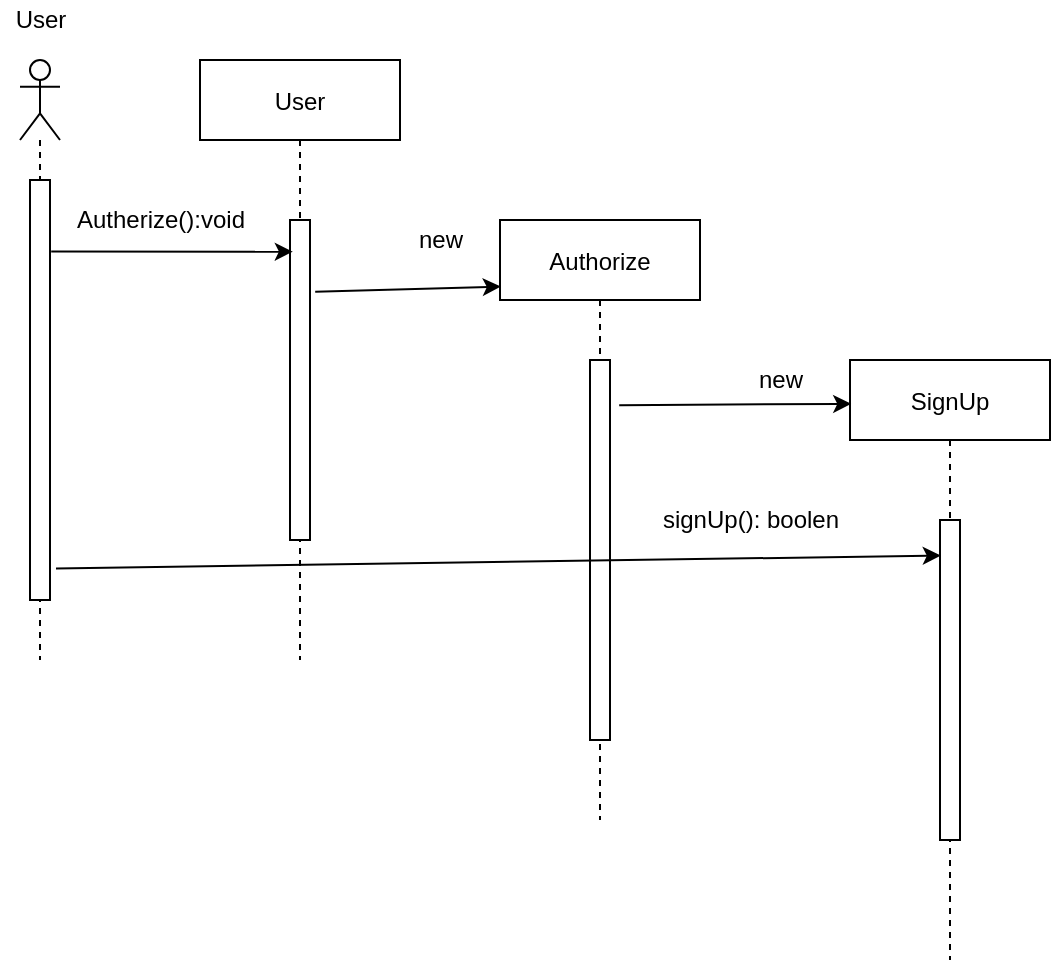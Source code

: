 <mxfile version="13.9.9" type="device"><diagram id="kgpKYQtTHZ0yAKxKKP6v" name="Page-1"><mxGraphModel dx="1874" dy="584" grid="1" gridSize="10" guides="1" tooltips="1" connect="1" arrows="1" fold="1" page="1" pageScale="1" pageWidth="850" pageHeight="1100" math="0" shadow="0"><root><mxCell id="0"/><mxCell id="1" parent="0"/><mxCell id="pnX8y2C0z8bLVgP3W8PQ-1" value="Authorize" style="shape=umlLifeline;perimeter=lifelinePerimeter;container=1;collapsible=0;recursiveResize=0;rounded=0;shadow=0;strokeWidth=1;" vertex="1" parent="1"><mxGeometry x="200" y="170" width="100" height="300" as="geometry"/></mxCell><mxCell id="pnX8y2C0z8bLVgP3W8PQ-2" value="" style="points=[];perimeter=orthogonalPerimeter;rounded=0;shadow=0;strokeWidth=1;" vertex="1" parent="pnX8y2C0z8bLVgP3W8PQ-1"><mxGeometry x="45" y="70" width="10" height="190" as="geometry"/></mxCell><mxCell id="pnX8y2C0z8bLVgP3W8PQ-3" value="SignUp" style="shape=umlLifeline;perimeter=lifelinePerimeter;container=1;collapsible=0;recursiveResize=0;rounded=0;shadow=0;strokeWidth=1;" vertex="1" parent="1"><mxGeometry x="375" y="240" width="100" height="300" as="geometry"/></mxCell><mxCell id="pnX8y2C0z8bLVgP3W8PQ-4" value="" style="points=[];perimeter=orthogonalPerimeter;rounded=0;shadow=0;strokeWidth=1;" vertex="1" parent="pnX8y2C0z8bLVgP3W8PQ-3"><mxGeometry x="45" y="80" width="10" height="160" as="geometry"/></mxCell><mxCell id="pnX8y2C0z8bLVgP3W8PQ-5" value="User" style="shape=umlLifeline;perimeter=lifelinePerimeter;container=1;collapsible=0;recursiveResize=0;rounded=0;shadow=0;strokeWidth=1;" vertex="1" parent="1"><mxGeometry x="50" y="90" width="100" height="300" as="geometry"/></mxCell><mxCell id="pnX8y2C0z8bLVgP3W8PQ-6" value="" style="points=[];perimeter=orthogonalPerimeter;rounded=0;shadow=0;strokeWidth=1;" vertex="1" parent="pnX8y2C0z8bLVgP3W8PQ-5"><mxGeometry x="45" y="80" width="10" height="160" as="geometry"/></mxCell><mxCell id="pnX8y2C0z8bLVgP3W8PQ-7" value="" style="shape=umlLifeline;participant=umlActor;perimeter=lifelinePerimeter;whiteSpace=wrap;html=1;container=1;collapsible=0;recursiveResize=0;verticalAlign=top;spacingTop=36;outlineConnect=0;" vertex="1" parent="1"><mxGeometry x="-40" y="90" width="20" height="300" as="geometry"/></mxCell><mxCell id="pnX8y2C0z8bLVgP3W8PQ-8" value="" style="html=1;points=[];perimeter=orthogonalPerimeter;" vertex="1" parent="pnX8y2C0z8bLVgP3W8PQ-7"><mxGeometry x="5" y="60" width="10" height="210" as="geometry"/></mxCell><mxCell id="pnX8y2C0z8bLVgP3W8PQ-9" value="User" style="text;html=1;align=center;verticalAlign=middle;resizable=0;points=[];autosize=1;" vertex="1" parent="1"><mxGeometry x="-50" y="60" width="40" height="20" as="geometry"/></mxCell><mxCell id="pnX8y2C0z8bLVgP3W8PQ-10" value="" style="endArrow=classic;html=1;exitX=1.06;exitY=0.17;exitDx=0;exitDy=0;exitPerimeter=0;entryX=0.14;entryY=0.099;entryDx=0;entryDy=0;entryPerimeter=0;" edge="1" parent="1" source="pnX8y2C0z8bLVgP3W8PQ-8" target="pnX8y2C0z8bLVgP3W8PQ-6"><mxGeometry width="50" height="50" relative="1" as="geometry"><mxPoint x="400" y="330" as="sourcePoint"/><mxPoint x="450" y="280" as="targetPoint"/></mxGeometry></mxCell><mxCell id="pnX8y2C0z8bLVgP3W8PQ-11" value="Autherize():void" style="text;html=1;align=center;verticalAlign=middle;resizable=0;points=[];autosize=1;" vertex="1" parent="1"><mxGeometry x="-20" y="160" width="100" height="20" as="geometry"/></mxCell><mxCell id="pnX8y2C0z8bLVgP3W8PQ-12" value="" style="endArrow=classic;html=1;exitX=1.26;exitY=0.224;exitDx=0;exitDy=0;exitPerimeter=0;entryX=0.004;entryY=0.111;entryDx=0;entryDy=0;entryPerimeter=0;" edge="1" parent="1" source="pnX8y2C0z8bLVgP3W8PQ-6" target="pnX8y2C0z8bLVgP3W8PQ-1"><mxGeometry width="50" height="50" relative="1" as="geometry"><mxPoint x="400" y="330" as="sourcePoint"/><mxPoint x="450" y="280" as="targetPoint"/></mxGeometry></mxCell><mxCell id="pnX8y2C0z8bLVgP3W8PQ-13" value="new" style="text;html=1;align=center;verticalAlign=middle;resizable=0;points=[];autosize=1;" vertex="1" parent="1"><mxGeometry x="150" y="170" width="40" height="20" as="geometry"/></mxCell><mxCell id="pnX8y2C0z8bLVgP3W8PQ-14" value="" style="endArrow=classic;html=1;exitX=1.46;exitY=0.119;exitDx=0;exitDy=0;exitPerimeter=0;entryX=0.006;entryY=0.073;entryDx=0;entryDy=0;entryPerimeter=0;" edge="1" parent="1" source="pnX8y2C0z8bLVgP3W8PQ-2" target="pnX8y2C0z8bLVgP3W8PQ-3"><mxGeometry width="50" height="50" relative="1" as="geometry"><mxPoint x="400" y="330" as="sourcePoint"/><mxPoint x="450" y="280" as="targetPoint"/></mxGeometry></mxCell><mxCell id="pnX8y2C0z8bLVgP3W8PQ-15" value="new" style="text;html=1;align=center;verticalAlign=middle;resizable=0;points=[];autosize=1;" vertex="1" parent="1"><mxGeometry x="320" y="240" width="40" height="20" as="geometry"/></mxCell><mxCell id="pnX8y2C0z8bLVgP3W8PQ-16" value="" style="endArrow=classic;html=1;exitX=1.3;exitY=0.925;exitDx=0;exitDy=0;exitPerimeter=0;entryX=0.04;entryY=0.111;entryDx=0;entryDy=0;entryPerimeter=0;" edge="1" parent="1" source="pnX8y2C0z8bLVgP3W8PQ-8" target="pnX8y2C0z8bLVgP3W8PQ-4"><mxGeometry width="50" height="50" relative="1" as="geometry"><mxPoint x="400" y="330" as="sourcePoint"/><mxPoint x="450" y="280" as="targetPoint"/><Array as="points"/></mxGeometry></mxCell><mxCell id="pnX8y2C0z8bLVgP3W8PQ-17" value="signUp(): boolen" style="text;html=1;align=center;verticalAlign=middle;resizable=0;points=[];autosize=1;" vertex="1" parent="1"><mxGeometry x="275" y="310" width="100" height="20" as="geometry"/></mxCell></root></mxGraphModel></diagram></mxfile>
